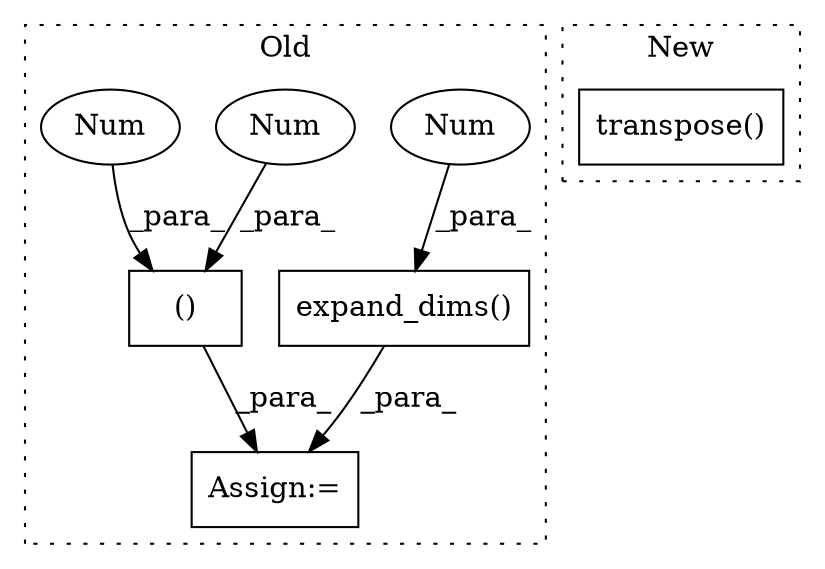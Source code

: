 digraph G {
subgraph cluster0 {
1 [label="expand_dims()" a="75" s="4479,4502" l="16,1" shape="box"];
3 [label="Num" a="76" s="4501" l="1" shape="ellipse"];
4 [label="Assign:=" a="68" s="4467" l="3" shape="box"];
5 [label="()" a="54" s="4507" l="12" shape="box"];
6 [label="Num" a="76" s="4518" l="1" shape="ellipse"];
7 [label="Num" a="76" s="4506" l="1" shape="ellipse"];
label = "Old";
style="dotted";
}
subgraph cluster1 {
2 [label="transpose()" a="75" s="4770,4804" l="25,1" shape="box"];
label = "New";
style="dotted";
}
1 -> 4 [label="_para_"];
3 -> 1 [label="_para_"];
5 -> 4 [label="_para_"];
6 -> 5 [label="_para_"];
7 -> 5 [label="_para_"];
}